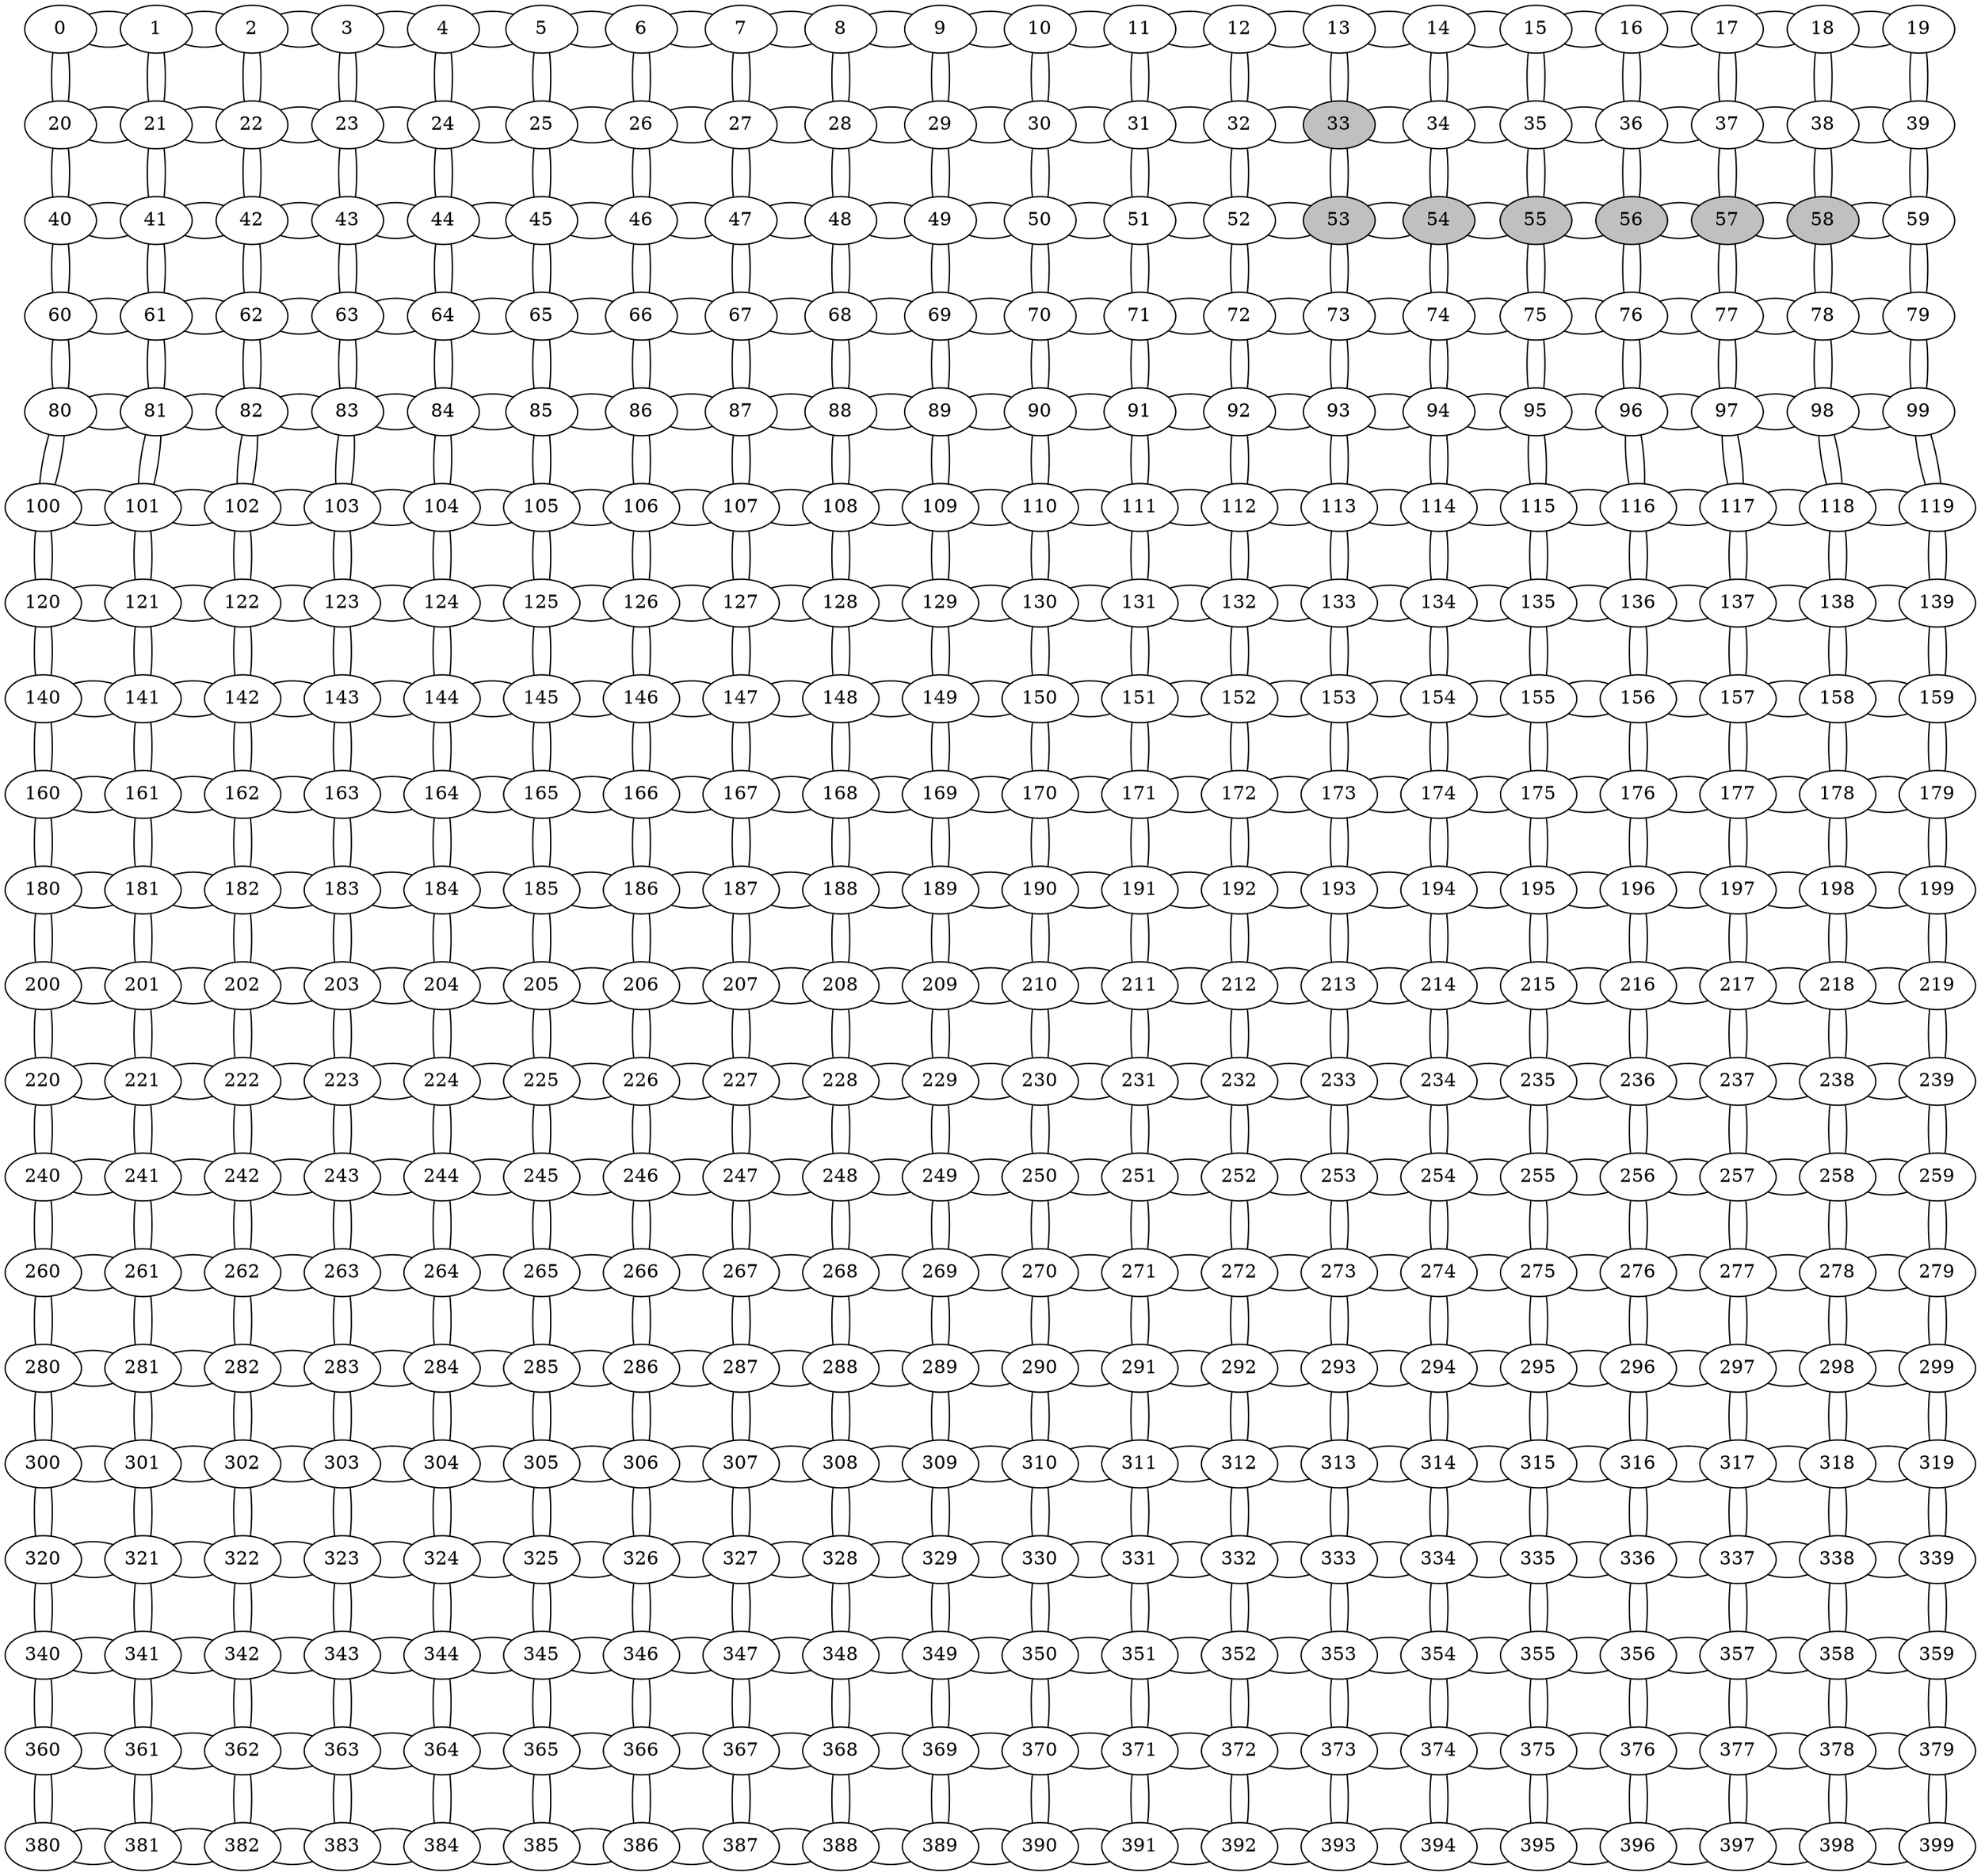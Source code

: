 digraph G {
0->1[arrowhead = "none"]
0->20[arrowhead = "none"]
1->0[arrowhead = "none"]
1->2[arrowhead = "none"]
1->21[arrowhead = "none"]
2->1[arrowhead = "none"]
2->3[arrowhead = "none"]
2->22[arrowhead = "none"]
3->2[arrowhead = "none"]
3->4[arrowhead = "none"]
3->23[arrowhead = "none"]
4->3[arrowhead = "none"]
4->5[arrowhead = "none"]
4->24[arrowhead = "none"]
5->4[arrowhead = "none"]
5->6[arrowhead = "none"]
5->25[arrowhead = "none"]
6->5[arrowhead = "none"]
6->7[arrowhead = "none"]
6->26[arrowhead = "none"]
7->6[arrowhead = "none"]
7->8[arrowhead = "none"]
7->27[arrowhead = "none"]
8->7[arrowhead = "none"]
8->9[arrowhead = "none"]
8->28[arrowhead = "none"]
9->8[arrowhead = "none"]
9->10[arrowhead = "none"]
9->29[arrowhead = "none"]
10->9[arrowhead = "none"]
10->11[arrowhead = "none"]
10->30[arrowhead = "none"]
11->10[arrowhead = "none"]
11->12[arrowhead = "none"]
11->31[arrowhead = "none"]
12->11[arrowhead = "none"]
12->13[arrowhead = "none"]
12->32[arrowhead = "none"]
13->12[arrowhead = "none"]
13->14[arrowhead = "none"]
13->33[arrowhead = "none"]
14->13[arrowhead = "none"]
14->15[arrowhead = "none"]
14->34[arrowhead = "none"]
15->14[arrowhead = "none"]
15->16[arrowhead = "none"]
15->35[arrowhead = "none"]
16->15[arrowhead = "none"]
16->17[arrowhead = "none"]
16->36[arrowhead = "none"]
17->16[arrowhead = "none"]
17->18[arrowhead = "none"]
17->37[arrowhead = "none"]
18->17[arrowhead = "none"]
18->19[arrowhead = "none"]
18->38[arrowhead = "none"]
19->18[arrowhead = "none"]
19->39[arrowhead = "none"]
20->21[arrowhead = "none"]
20->0[arrowhead = "none"]
20->40[arrowhead = "none"]
21->20[arrowhead = "none"]
21->22[arrowhead = "none"]
21->1[arrowhead = "none"]
21->41[arrowhead = "none"]
22->21[arrowhead = "none"]
22->23[arrowhead = "none"]
22->2[arrowhead = "none"]
22->42[arrowhead = "none"]
23->22[arrowhead = "none"]
23->24[arrowhead = "none"]
23->3[arrowhead = "none"]
23->43[arrowhead = "none"]
24->23[arrowhead = "none"]
24->25[arrowhead = "none"]
24->4[arrowhead = "none"]
24->44[arrowhead = "none"]
25->24[arrowhead = "none"]
25->26[arrowhead = "none"]
25->5[arrowhead = "none"]
25->45[arrowhead = "none"]
26->25[arrowhead = "none"]
26->27[arrowhead = "none"]
26->6[arrowhead = "none"]
26->46[arrowhead = "none"]
27->26[arrowhead = "none"]
27->28[arrowhead = "none"]
27->7[arrowhead = "none"]
27->47[arrowhead = "none"]
28->27[arrowhead = "none"]
28->29[arrowhead = "none"]
28->8[arrowhead = "none"]
28->48[arrowhead = "none"]
29->28[arrowhead = "none"]
29->30[arrowhead = "none"]
29->9[arrowhead = "none"]
29->49[arrowhead = "none"]
30->29[arrowhead = "none"]
30->31[arrowhead = "none"]
30->10[arrowhead = "none"]
30->50[arrowhead = "none"]
31->30[arrowhead = "none"]
31->32[arrowhead = "none"]
31->11[arrowhead = "none"]
31->51[arrowhead = "none"]
32->31[arrowhead = "none"]
32->33[arrowhead = "none"]
32->12[arrowhead = "none"]
32->52[arrowhead = "none"]
33->32[arrowhead = "none"]
33->34[arrowhead = "none"]
33->13[arrowhead = "none"]
33->53[arrowhead = "none"]
34->33[arrowhead = "none"]
34->35[arrowhead = "none"]
34->14[arrowhead = "none"]
34->54[arrowhead = "none"]
35->34[arrowhead = "none"]
35->36[arrowhead = "none"]
35->15[arrowhead = "none"]
35->55[arrowhead = "none"]
36->35[arrowhead = "none"]
36->37[arrowhead = "none"]
36->16[arrowhead = "none"]
36->56[arrowhead = "none"]
37->36[arrowhead = "none"]
37->38[arrowhead = "none"]
37->17[arrowhead = "none"]
37->57[arrowhead = "none"]
38->37[arrowhead = "none"]
38->39[arrowhead = "none"]
38->18[arrowhead = "none"]
38->58[arrowhead = "none"]
39->38[arrowhead = "none"]
39->19[arrowhead = "none"]
39->59[arrowhead = "none"]
40->41[arrowhead = "none"]
40->20[arrowhead = "none"]
40->60[arrowhead = "none"]
41->40[arrowhead = "none"]
41->42[arrowhead = "none"]
41->21[arrowhead = "none"]
41->61[arrowhead = "none"]
42->41[arrowhead = "none"]
42->43[arrowhead = "none"]
42->22[arrowhead = "none"]
42->62[arrowhead = "none"]
43->42[arrowhead = "none"]
43->44[arrowhead = "none"]
43->23[arrowhead = "none"]
43->63[arrowhead = "none"]
44->43[arrowhead = "none"]
44->45[arrowhead = "none"]
44->24[arrowhead = "none"]
44->64[arrowhead = "none"]
45->44[arrowhead = "none"]
45->46[arrowhead = "none"]
45->25[arrowhead = "none"]
45->65[arrowhead = "none"]
46->45[arrowhead = "none"]
46->47[arrowhead = "none"]
46->26[arrowhead = "none"]
46->66[arrowhead = "none"]
47->46[arrowhead = "none"]
47->48[arrowhead = "none"]
47->27[arrowhead = "none"]
47->67[arrowhead = "none"]
48->47[arrowhead = "none"]
48->49[arrowhead = "none"]
48->28[arrowhead = "none"]
48->68[arrowhead = "none"]
49->48[arrowhead = "none"]
49->50[arrowhead = "none"]
49->29[arrowhead = "none"]
49->69[arrowhead = "none"]
50->49[arrowhead = "none"]
50->51[arrowhead = "none"]
50->30[arrowhead = "none"]
50->70[arrowhead = "none"]
51->50[arrowhead = "none"]
51->52[arrowhead = "none"]
51->31[arrowhead = "none"]
51->71[arrowhead = "none"]
52->51[arrowhead = "none"]
52->53[arrowhead = "none"]
52->32[arrowhead = "none"]
52->72[arrowhead = "none"]
53->52[arrowhead = "none"]
53->54[arrowhead = "none"]
53->33[arrowhead = "none"]
53->73[arrowhead = "none"]
54->53[arrowhead = "none"]
54->55[arrowhead = "none"]
54->34[arrowhead = "none"]
54->74[arrowhead = "none"]
55->54[arrowhead = "none"]
55->56[arrowhead = "none"]
55->35[arrowhead = "none"]
55->75[arrowhead = "none"]
56->55[arrowhead = "none"]
56->57[arrowhead = "none"]
56->36[arrowhead = "none"]
56->76[arrowhead = "none"]
57->56[arrowhead = "none"]
57->58[arrowhead = "none"]
57->37[arrowhead = "none"]
57->77[arrowhead = "none"]
58->57[arrowhead = "none"]
58->59[arrowhead = "none"]
58->38[arrowhead = "none"]
58->78[arrowhead = "none"]
59->58[arrowhead = "none"]
59->39[arrowhead = "none"]
59->79[arrowhead = "none"]
60->61[arrowhead = "none"]
60->40[arrowhead = "none"]
60->80[arrowhead = "none"]
61->60[arrowhead = "none"]
61->62[arrowhead = "none"]
61->41[arrowhead = "none"]
61->81[arrowhead = "none"]
62->61[arrowhead = "none"]
62->63[arrowhead = "none"]
62->42[arrowhead = "none"]
62->82[arrowhead = "none"]
63->62[arrowhead = "none"]
63->64[arrowhead = "none"]
63->43[arrowhead = "none"]
63->83[arrowhead = "none"]
64->63[arrowhead = "none"]
64->65[arrowhead = "none"]
64->44[arrowhead = "none"]
64->84[arrowhead = "none"]
65->64[arrowhead = "none"]
65->66[arrowhead = "none"]
65->45[arrowhead = "none"]
65->85[arrowhead = "none"]
66->65[arrowhead = "none"]
66->67[arrowhead = "none"]
66->46[arrowhead = "none"]
66->86[arrowhead = "none"]
67->66[arrowhead = "none"]
67->68[arrowhead = "none"]
67->47[arrowhead = "none"]
67->87[arrowhead = "none"]
68->67[arrowhead = "none"]
68->69[arrowhead = "none"]
68->48[arrowhead = "none"]
68->88[arrowhead = "none"]
69->68[arrowhead = "none"]
69->70[arrowhead = "none"]
69->49[arrowhead = "none"]
69->89[arrowhead = "none"]
70->69[arrowhead = "none"]
70->71[arrowhead = "none"]
70->50[arrowhead = "none"]
70->90[arrowhead = "none"]
71->70[arrowhead = "none"]
71->72[arrowhead = "none"]
71->51[arrowhead = "none"]
71->91[arrowhead = "none"]
72->71[arrowhead = "none"]
72->73[arrowhead = "none"]
72->52[arrowhead = "none"]
72->92[arrowhead = "none"]
73->72[arrowhead = "none"]
73->74[arrowhead = "none"]
73->53[arrowhead = "none"]
73->93[arrowhead = "none"]
74->73[arrowhead = "none"]
74->75[arrowhead = "none"]
74->54[arrowhead = "none"]
74->94[arrowhead = "none"]
75->74[arrowhead = "none"]
75->76[arrowhead = "none"]
75->55[arrowhead = "none"]
75->95[arrowhead = "none"]
76->75[arrowhead = "none"]
76->77[arrowhead = "none"]
76->56[arrowhead = "none"]
76->96[arrowhead = "none"]
77->76[arrowhead = "none"]
77->78[arrowhead = "none"]
77->57[arrowhead = "none"]
77->97[arrowhead = "none"]
78->77[arrowhead = "none"]
78->79[arrowhead = "none"]
78->58[arrowhead = "none"]
78->98[arrowhead = "none"]
79->78[arrowhead = "none"]
79->59[arrowhead = "none"]
79->99[arrowhead = "none"]
80->81[arrowhead = "none"]
80->60[arrowhead = "none"]
80->100[arrowhead = "none"]
81->80[arrowhead = "none"]
81->82[arrowhead = "none"]
81->61[arrowhead = "none"]
81->101[arrowhead = "none"]
82->81[arrowhead = "none"]
82->83[arrowhead = "none"]
82->62[arrowhead = "none"]
82->102[arrowhead = "none"]
83->82[arrowhead = "none"]
83->84[arrowhead = "none"]
83->63[arrowhead = "none"]
83->103[arrowhead = "none"]
84->83[arrowhead = "none"]
84->85[arrowhead = "none"]
84->64[arrowhead = "none"]
84->104[arrowhead = "none"]
85->84[arrowhead = "none"]
85->86[arrowhead = "none"]
85->65[arrowhead = "none"]
85->105[arrowhead = "none"]
86->85[arrowhead = "none"]
86->87[arrowhead = "none"]
86->66[arrowhead = "none"]
86->106[arrowhead = "none"]
87->86[arrowhead = "none"]
87->88[arrowhead = "none"]
87->67[arrowhead = "none"]
87->107[arrowhead = "none"]
88->87[arrowhead = "none"]
88->89[arrowhead = "none"]
88->68[arrowhead = "none"]
88->108[arrowhead = "none"]
89->88[arrowhead = "none"]
89->90[arrowhead = "none"]
89->69[arrowhead = "none"]
89->109[arrowhead = "none"]
90->89[arrowhead = "none"]
90->91[arrowhead = "none"]
90->70[arrowhead = "none"]
90->110[arrowhead = "none"]
91->90[arrowhead = "none"]
91->92[arrowhead = "none"]
91->71[arrowhead = "none"]
91->111[arrowhead = "none"]
92->91[arrowhead = "none"]
92->93[arrowhead = "none"]
92->72[arrowhead = "none"]
92->112[arrowhead = "none"]
93->92[arrowhead = "none"]
93->94[arrowhead = "none"]
93->73[arrowhead = "none"]
93->113[arrowhead = "none"]
94->93[arrowhead = "none"]
94->95[arrowhead = "none"]
94->74[arrowhead = "none"]
94->114[arrowhead = "none"]
95->94[arrowhead = "none"]
95->96[arrowhead = "none"]
95->75[arrowhead = "none"]
95->115[arrowhead = "none"]
96->95[arrowhead = "none"]
96->97[arrowhead = "none"]
96->76[arrowhead = "none"]
96->116[arrowhead = "none"]
97->96[arrowhead = "none"]
97->98[arrowhead = "none"]
97->77[arrowhead = "none"]
97->117[arrowhead = "none"]
98->97[arrowhead = "none"]
98->99[arrowhead = "none"]
98->78[arrowhead = "none"]
98->118[arrowhead = "none"]
99->98[arrowhead = "none"]
99->79[arrowhead = "none"]
99->119[arrowhead = "none"]
100->101[arrowhead = "none"]
100->80[arrowhead = "none"]
100->120[arrowhead = "none"]
101->100[arrowhead = "none"]
101->102[arrowhead = "none"]
101->81[arrowhead = "none"]
101->121[arrowhead = "none"]
102->101[arrowhead = "none"]
102->103[arrowhead = "none"]
102->82[arrowhead = "none"]
102->122[arrowhead = "none"]
103->102[arrowhead = "none"]
103->104[arrowhead = "none"]
103->83[arrowhead = "none"]
103->123[arrowhead = "none"]
104->103[arrowhead = "none"]
104->105[arrowhead = "none"]
104->84[arrowhead = "none"]
104->124[arrowhead = "none"]
105->104[arrowhead = "none"]
105->106[arrowhead = "none"]
105->85[arrowhead = "none"]
105->125[arrowhead = "none"]
106->105[arrowhead = "none"]
106->107[arrowhead = "none"]
106->86[arrowhead = "none"]
106->126[arrowhead = "none"]
107->106[arrowhead = "none"]
107->108[arrowhead = "none"]
107->87[arrowhead = "none"]
107->127[arrowhead = "none"]
108->107[arrowhead = "none"]
108->109[arrowhead = "none"]
108->88[arrowhead = "none"]
108->128[arrowhead = "none"]
109->108[arrowhead = "none"]
109->110[arrowhead = "none"]
109->89[arrowhead = "none"]
109->129[arrowhead = "none"]
110->109[arrowhead = "none"]
110->111[arrowhead = "none"]
110->90[arrowhead = "none"]
110->130[arrowhead = "none"]
111->110[arrowhead = "none"]
111->112[arrowhead = "none"]
111->91[arrowhead = "none"]
111->131[arrowhead = "none"]
112->111[arrowhead = "none"]
112->113[arrowhead = "none"]
112->92[arrowhead = "none"]
112->132[arrowhead = "none"]
113->112[arrowhead = "none"]
113->114[arrowhead = "none"]
113->93[arrowhead = "none"]
113->133[arrowhead = "none"]
114->113[arrowhead = "none"]
114->115[arrowhead = "none"]
114->94[arrowhead = "none"]
114->134[arrowhead = "none"]
115->114[arrowhead = "none"]
115->116[arrowhead = "none"]
115->95[arrowhead = "none"]
115->135[arrowhead = "none"]
116->115[arrowhead = "none"]
116->117[arrowhead = "none"]
116->96[arrowhead = "none"]
116->136[arrowhead = "none"]
117->116[arrowhead = "none"]
117->118[arrowhead = "none"]
117->97[arrowhead = "none"]
117->137[arrowhead = "none"]
118->117[arrowhead = "none"]
118->119[arrowhead = "none"]
118->98[arrowhead = "none"]
118->138[arrowhead = "none"]
119->118[arrowhead = "none"]
119->99[arrowhead = "none"]
119->139[arrowhead = "none"]
120->121[arrowhead = "none"]
120->100[arrowhead = "none"]
120->140[arrowhead = "none"]
121->120[arrowhead = "none"]
121->122[arrowhead = "none"]
121->101[arrowhead = "none"]
121->141[arrowhead = "none"]
122->121[arrowhead = "none"]
122->123[arrowhead = "none"]
122->102[arrowhead = "none"]
122->142[arrowhead = "none"]
123->122[arrowhead = "none"]
123->124[arrowhead = "none"]
123->103[arrowhead = "none"]
123->143[arrowhead = "none"]
124->123[arrowhead = "none"]
124->125[arrowhead = "none"]
124->104[arrowhead = "none"]
124->144[arrowhead = "none"]
125->124[arrowhead = "none"]
125->126[arrowhead = "none"]
125->105[arrowhead = "none"]
125->145[arrowhead = "none"]
126->125[arrowhead = "none"]
126->127[arrowhead = "none"]
126->106[arrowhead = "none"]
126->146[arrowhead = "none"]
127->126[arrowhead = "none"]
127->128[arrowhead = "none"]
127->107[arrowhead = "none"]
127->147[arrowhead = "none"]
128->127[arrowhead = "none"]
128->129[arrowhead = "none"]
128->108[arrowhead = "none"]
128->148[arrowhead = "none"]
129->128[arrowhead = "none"]
129->130[arrowhead = "none"]
129->109[arrowhead = "none"]
129->149[arrowhead = "none"]
130->129[arrowhead = "none"]
130->131[arrowhead = "none"]
130->110[arrowhead = "none"]
130->150[arrowhead = "none"]
131->130[arrowhead = "none"]
131->132[arrowhead = "none"]
131->111[arrowhead = "none"]
131->151[arrowhead = "none"]
132->131[arrowhead = "none"]
132->133[arrowhead = "none"]
132->112[arrowhead = "none"]
132->152[arrowhead = "none"]
133->132[arrowhead = "none"]
133->134[arrowhead = "none"]
133->113[arrowhead = "none"]
133->153[arrowhead = "none"]
134->133[arrowhead = "none"]
134->135[arrowhead = "none"]
134->114[arrowhead = "none"]
134->154[arrowhead = "none"]
135->134[arrowhead = "none"]
135->136[arrowhead = "none"]
135->115[arrowhead = "none"]
135->155[arrowhead = "none"]
136->135[arrowhead = "none"]
136->137[arrowhead = "none"]
136->116[arrowhead = "none"]
136->156[arrowhead = "none"]
137->136[arrowhead = "none"]
137->138[arrowhead = "none"]
137->117[arrowhead = "none"]
137->157[arrowhead = "none"]
138->137[arrowhead = "none"]
138->139[arrowhead = "none"]
138->118[arrowhead = "none"]
138->158[arrowhead = "none"]
139->138[arrowhead = "none"]
139->119[arrowhead = "none"]
139->159[arrowhead = "none"]
140->141[arrowhead = "none"]
140->120[arrowhead = "none"]
140->160[arrowhead = "none"]
141->140[arrowhead = "none"]
141->142[arrowhead = "none"]
141->121[arrowhead = "none"]
141->161[arrowhead = "none"]
142->141[arrowhead = "none"]
142->143[arrowhead = "none"]
142->122[arrowhead = "none"]
142->162[arrowhead = "none"]
143->142[arrowhead = "none"]
143->144[arrowhead = "none"]
143->123[arrowhead = "none"]
143->163[arrowhead = "none"]
144->143[arrowhead = "none"]
144->145[arrowhead = "none"]
144->124[arrowhead = "none"]
144->164[arrowhead = "none"]
145->144[arrowhead = "none"]
145->146[arrowhead = "none"]
145->125[arrowhead = "none"]
145->165[arrowhead = "none"]
146->145[arrowhead = "none"]
146->147[arrowhead = "none"]
146->126[arrowhead = "none"]
146->166[arrowhead = "none"]
147->146[arrowhead = "none"]
147->148[arrowhead = "none"]
147->127[arrowhead = "none"]
147->167[arrowhead = "none"]
148->147[arrowhead = "none"]
148->149[arrowhead = "none"]
148->128[arrowhead = "none"]
148->168[arrowhead = "none"]
149->148[arrowhead = "none"]
149->150[arrowhead = "none"]
149->129[arrowhead = "none"]
149->169[arrowhead = "none"]
150->149[arrowhead = "none"]
150->151[arrowhead = "none"]
150->130[arrowhead = "none"]
150->170[arrowhead = "none"]
151->150[arrowhead = "none"]
151->152[arrowhead = "none"]
151->131[arrowhead = "none"]
151->171[arrowhead = "none"]
152->151[arrowhead = "none"]
152->153[arrowhead = "none"]
152->132[arrowhead = "none"]
152->172[arrowhead = "none"]
153->152[arrowhead = "none"]
153->154[arrowhead = "none"]
153->133[arrowhead = "none"]
153->173[arrowhead = "none"]
154->153[arrowhead = "none"]
154->155[arrowhead = "none"]
154->134[arrowhead = "none"]
154->174[arrowhead = "none"]
155->154[arrowhead = "none"]
155->156[arrowhead = "none"]
155->135[arrowhead = "none"]
155->175[arrowhead = "none"]
156->155[arrowhead = "none"]
156->157[arrowhead = "none"]
156->136[arrowhead = "none"]
156->176[arrowhead = "none"]
157->156[arrowhead = "none"]
157->158[arrowhead = "none"]
157->137[arrowhead = "none"]
157->177[arrowhead = "none"]
158->157[arrowhead = "none"]
158->159[arrowhead = "none"]
158->138[arrowhead = "none"]
158->178[arrowhead = "none"]
159->158[arrowhead = "none"]
159->139[arrowhead = "none"]
159->179[arrowhead = "none"]
160->161[arrowhead = "none"]
160->140[arrowhead = "none"]
160->180[arrowhead = "none"]
161->160[arrowhead = "none"]
161->162[arrowhead = "none"]
161->141[arrowhead = "none"]
161->181[arrowhead = "none"]
162->161[arrowhead = "none"]
162->163[arrowhead = "none"]
162->142[arrowhead = "none"]
162->182[arrowhead = "none"]
163->162[arrowhead = "none"]
163->164[arrowhead = "none"]
163->143[arrowhead = "none"]
163->183[arrowhead = "none"]
164->163[arrowhead = "none"]
164->165[arrowhead = "none"]
164->144[arrowhead = "none"]
164->184[arrowhead = "none"]
165->164[arrowhead = "none"]
165->166[arrowhead = "none"]
165->145[arrowhead = "none"]
165->185[arrowhead = "none"]
166->165[arrowhead = "none"]
166->167[arrowhead = "none"]
166->146[arrowhead = "none"]
166->186[arrowhead = "none"]
167->166[arrowhead = "none"]
167->168[arrowhead = "none"]
167->147[arrowhead = "none"]
167->187[arrowhead = "none"]
168->167[arrowhead = "none"]
168->169[arrowhead = "none"]
168->148[arrowhead = "none"]
168->188[arrowhead = "none"]
169->168[arrowhead = "none"]
169->170[arrowhead = "none"]
169->149[arrowhead = "none"]
169->189[arrowhead = "none"]
170->169[arrowhead = "none"]
170->171[arrowhead = "none"]
170->150[arrowhead = "none"]
170->190[arrowhead = "none"]
171->170[arrowhead = "none"]
171->172[arrowhead = "none"]
171->151[arrowhead = "none"]
171->191[arrowhead = "none"]
172->171[arrowhead = "none"]
172->173[arrowhead = "none"]
172->152[arrowhead = "none"]
172->192[arrowhead = "none"]
173->172[arrowhead = "none"]
173->174[arrowhead = "none"]
173->153[arrowhead = "none"]
173->193[arrowhead = "none"]
174->173[arrowhead = "none"]
174->175[arrowhead = "none"]
174->154[arrowhead = "none"]
174->194[arrowhead = "none"]
175->174[arrowhead = "none"]
175->176[arrowhead = "none"]
175->155[arrowhead = "none"]
175->195[arrowhead = "none"]
176->175[arrowhead = "none"]
176->177[arrowhead = "none"]
176->156[arrowhead = "none"]
176->196[arrowhead = "none"]
177->176[arrowhead = "none"]
177->178[arrowhead = "none"]
177->157[arrowhead = "none"]
177->197[arrowhead = "none"]
178->177[arrowhead = "none"]
178->179[arrowhead = "none"]
178->158[arrowhead = "none"]
178->198[arrowhead = "none"]
179->178[arrowhead = "none"]
179->159[arrowhead = "none"]
179->199[arrowhead = "none"]
180->181[arrowhead = "none"]
180->160[arrowhead = "none"]
180->200[arrowhead = "none"]
181->180[arrowhead = "none"]
181->182[arrowhead = "none"]
181->161[arrowhead = "none"]
181->201[arrowhead = "none"]
182->181[arrowhead = "none"]
182->183[arrowhead = "none"]
182->162[arrowhead = "none"]
182->202[arrowhead = "none"]
183->182[arrowhead = "none"]
183->184[arrowhead = "none"]
183->163[arrowhead = "none"]
183->203[arrowhead = "none"]
184->183[arrowhead = "none"]
184->185[arrowhead = "none"]
184->164[arrowhead = "none"]
184->204[arrowhead = "none"]
185->184[arrowhead = "none"]
185->186[arrowhead = "none"]
185->165[arrowhead = "none"]
185->205[arrowhead = "none"]
186->185[arrowhead = "none"]
186->187[arrowhead = "none"]
186->166[arrowhead = "none"]
186->206[arrowhead = "none"]
187->186[arrowhead = "none"]
187->188[arrowhead = "none"]
187->167[arrowhead = "none"]
187->207[arrowhead = "none"]
188->187[arrowhead = "none"]
188->189[arrowhead = "none"]
188->168[arrowhead = "none"]
188->208[arrowhead = "none"]
189->188[arrowhead = "none"]
189->190[arrowhead = "none"]
189->169[arrowhead = "none"]
189->209[arrowhead = "none"]
190->189[arrowhead = "none"]
190->191[arrowhead = "none"]
190->170[arrowhead = "none"]
190->210[arrowhead = "none"]
191->190[arrowhead = "none"]
191->192[arrowhead = "none"]
191->171[arrowhead = "none"]
191->211[arrowhead = "none"]
192->191[arrowhead = "none"]
192->193[arrowhead = "none"]
192->172[arrowhead = "none"]
192->212[arrowhead = "none"]
193->192[arrowhead = "none"]
193->194[arrowhead = "none"]
193->173[arrowhead = "none"]
193->213[arrowhead = "none"]
194->193[arrowhead = "none"]
194->195[arrowhead = "none"]
194->174[arrowhead = "none"]
194->214[arrowhead = "none"]
195->194[arrowhead = "none"]
195->196[arrowhead = "none"]
195->175[arrowhead = "none"]
195->215[arrowhead = "none"]
196->195[arrowhead = "none"]
196->197[arrowhead = "none"]
196->176[arrowhead = "none"]
196->216[arrowhead = "none"]
197->196[arrowhead = "none"]
197->198[arrowhead = "none"]
197->177[arrowhead = "none"]
197->217[arrowhead = "none"]
198->197[arrowhead = "none"]
198->199[arrowhead = "none"]
198->178[arrowhead = "none"]
198->218[arrowhead = "none"]
199->198[arrowhead = "none"]
199->179[arrowhead = "none"]
199->219[arrowhead = "none"]
200->201[arrowhead = "none"]
200->180[arrowhead = "none"]
200->220[arrowhead = "none"]
201->200[arrowhead = "none"]
201->202[arrowhead = "none"]
201->181[arrowhead = "none"]
201->221[arrowhead = "none"]
202->201[arrowhead = "none"]
202->203[arrowhead = "none"]
202->182[arrowhead = "none"]
202->222[arrowhead = "none"]
203->202[arrowhead = "none"]
203->204[arrowhead = "none"]
203->183[arrowhead = "none"]
203->223[arrowhead = "none"]
204->203[arrowhead = "none"]
204->205[arrowhead = "none"]
204->184[arrowhead = "none"]
204->224[arrowhead = "none"]
205->204[arrowhead = "none"]
205->206[arrowhead = "none"]
205->185[arrowhead = "none"]
205->225[arrowhead = "none"]
206->205[arrowhead = "none"]
206->207[arrowhead = "none"]
206->186[arrowhead = "none"]
206->226[arrowhead = "none"]
207->206[arrowhead = "none"]
207->208[arrowhead = "none"]
207->187[arrowhead = "none"]
207->227[arrowhead = "none"]
208->207[arrowhead = "none"]
208->209[arrowhead = "none"]
208->188[arrowhead = "none"]
208->228[arrowhead = "none"]
209->208[arrowhead = "none"]
209->210[arrowhead = "none"]
209->189[arrowhead = "none"]
209->229[arrowhead = "none"]
210->209[arrowhead = "none"]
210->211[arrowhead = "none"]
210->190[arrowhead = "none"]
210->230[arrowhead = "none"]
211->210[arrowhead = "none"]
211->212[arrowhead = "none"]
211->191[arrowhead = "none"]
211->231[arrowhead = "none"]
212->211[arrowhead = "none"]
212->213[arrowhead = "none"]
212->192[arrowhead = "none"]
212->232[arrowhead = "none"]
213->212[arrowhead = "none"]
213->214[arrowhead = "none"]
213->193[arrowhead = "none"]
213->233[arrowhead = "none"]
214->213[arrowhead = "none"]
214->215[arrowhead = "none"]
214->194[arrowhead = "none"]
214->234[arrowhead = "none"]
215->214[arrowhead = "none"]
215->216[arrowhead = "none"]
215->195[arrowhead = "none"]
215->235[arrowhead = "none"]
216->215[arrowhead = "none"]
216->217[arrowhead = "none"]
216->196[arrowhead = "none"]
216->236[arrowhead = "none"]
217->216[arrowhead = "none"]
217->218[arrowhead = "none"]
217->197[arrowhead = "none"]
217->237[arrowhead = "none"]
218->217[arrowhead = "none"]
218->219[arrowhead = "none"]
218->198[arrowhead = "none"]
218->238[arrowhead = "none"]
219->218[arrowhead = "none"]
219->199[arrowhead = "none"]
219->239[arrowhead = "none"]
220->221[arrowhead = "none"]
220->200[arrowhead = "none"]
220->240[arrowhead = "none"]
221->220[arrowhead = "none"]
221->222[arrowhead = "none"]
221->201[arrowhead = "none"]
221->241[arrowhead = "none"]
222->221[arrowhead = "none"]
222->223[arrowhead = "none"]
222->202[arrowhead = "none"]
222->242[arrowhead = "none"]
223->222[arrowhead = "none"]
223->224[arrowhead = "none"]
223->203[arrowhead = "none"]
223->243[arrowhead = "none"]
224->223[arrowhead = "none"]
224->225[arrowhead = "none"]
224->204[arrowhead = "none"]
224->244[arrowhead = "none"]
225->224[arrowhead = "none"]
225->226[arrowhead = "none"]
225->205[arrowhead = "none"]
225->245[arrowhead = "none"]
226->225[arrowhead = "none"]
226->227[arrowhead = "none"]
226->206[arrowhead = "none"]
226->246[arrowhead = "none"]
227->226[arrowhead = "none"]
227->228[arrowhead = "none"]
227->207[arrowhead = "none"]
227->247[arrowhead = "none"]
228->227[arrowhead = "none"]
228->229[arrowhead = "none"]
228->208[arrowhead = "none"]
228->248[arrowhead = "none"]
229->228[arrowhead = "none"]
229->230[arrowhead = "none"]
229->209[arrowhead = "none"]
229->249[arrowhead = "none"]
230->229[arrowhead = "none"]
230->231[arrowhead = "none"]
230->210[arrowhead = "none"]
230->250[arrowhead = "none"]
231->230[arrowhead = "none"]
231->232[arrowhead = "none"]
231->211[arrowhead = "none"]
231->251[arrowhead = "none"]
232->231[arrowhead = "none"]
232->233[arrowhead = "none"]
232->212[arrowhead = "none"]
232->252[arrowhead = "none"]
233->232[arrowhead = "none"]
233->234[arrowhead = "none"]
233->213[arrowhead = "none"]
233->253[arrowhead = "none"]
234->233[arrowhead = "none"]
234->235[arrowhead = "none"]
234->214[arrowhead = "none"]
234->254[arrowhead = "none"]
235->234[arrowhead = "none"]
235->236[arrowhead = "none"]
235->215[arrowhead = "none"]
235->255[arrowhead = "none"]
236->235[arrowhead = "none"]
236->237[arrowhead = "none"]
236->216[arrowhead = "none"]
236->256[arrowhead = "none"]
237->236[arrowhead = "none"]
237->238[arrowhead = "none"]
237->217[arrowhead = "none"]
237->257[arrowhead = "none"]
238->237[arrowhead = "none"]
238->239[arrowhead = "none"]
238->218[arrowhead = "none"]
238->258[arrowhead = "none"]
239->238[arrowhead = "none"]
239->219[arrowhead = "none"]
239->259[arrowhead = "none"]
240->241[arrowhead = "none"]
240->220[arrowhead = "none"]
240->260[arrowhead = "none"]
241->240[arrowhead = "none"]
241->242[arrowhead = "none"]
241->221[arrowhead = "none"]
241->261[arrowhead = "none"]
242->241[arrowhead = "none"]
242->243[arrowhead = "none"]
242->222[arrowhead = "none"]
242->262[arrowhead = "none"]
243->242[arrowhead = "none"]
243->244[arrowhead = "none"]
243->223[arrowhead = "none"]
243->263[arrowhead = "none"]
244->243[arrowhead = "none"]
244->245[arrowhead = "none"]
244->224[arrowhead = "none"]
244->264[arrowhead = "none"]
245->244[arrowhead = "none"]
245->246[arrowhead = "none"]
245->225[arrowhead = "none"]
245->265[arrowhead = "none"]
246->245[arrowhead = "none"]
246->247[arrowhead = "none"]
246->226[arrowhead = "none"]
246->266[arrowhead = "none"]
247->246[arrowhead = "none"]
247->248[arrowhead = "none"]
247->227[arrowhead = "none"]
247->267[arrowhead = "none"]
248->247[arrowhead = "none"]
248->249[arrowhead = "none"]
248->228[arrowhead = "none"]
248->268[arrowhead = "none"]
249->248[arrowhead = "none"]
249->250[arrowhead = "none"]
249->229[arrowhead = "none"]
249->269[arrowhead = "none"]
250->249[arrowhead = "none"]
250->251[arrowhead = "none"]
250->230[arrowhead = "none"]
250->270[arrowhead = "none"]
251->250[arrowhead = "none"]
251->252[arrowhead = "none"]
251->231[arrowhead = "none"]
251->271[arrowhead = "none"]
252->251[arrowhead = "none"]
252->253[arrowhead = "none"]
252->232[arrowhead = "none"]
252->272[arrowhead = "none"]
253->252[arrowhead = "none"]
253->254[arrowhead = "none"]
253->233[arrowhead = "none"]
253->273[arrowhead = "none"]
254->253[arrowhead = "none"]
254->255[arrowhead = "none"]
254->234[arrowhead = "none"]
254->274[arrowhead = "none"]
255->254[arrowhead = "none"]
255->256[arrowhead = "none"]
255->235[arrowhead = "none"]
255->275[arrowhead = "none"]
256->255[arrowhead = "none"]
256->257[arrowhead = "none"]
256->236[arrowhead = "none"]
256->276[arrowhead = "none"]
257->256[arrowhead = "none"]
257->258[arrowhead = "none"]
257->237[arrowhead = "none"]
257->277[arrowhead = "none"]
258->257[arrowhead = "none"]
258->259[arrowhead = "none"]
258->238[arrowhead = "none"]
258->278[arrowhead = "none"]
259->258[arrowhead = "none"]
259->239[arrowhead = "none"]
259->279[arrowhead = "none"]
260->261[arrowhead = "none"]
260->240[arrowhead = "none"]
260->280[arrowhead = "none"]
261->260[arrowhead = "none"]
261->262[arrowhead = "none"]
261->241[arrowhead = "none"]
261->281[arrowhead = "none"]
262->261[arrowhead = "none"]
262->263[arrowhead = "none"]
262->242[arrowhead = "none"]
262->282[arrowhead = "none"]
263->262[arrowhead = "none"]
263->264[arrowhead = "none"]
263->243[arrowhead = "none"]
263->283[arrowhead = "none"]
264->263[arrowhead = "none"]
264->265[arrowhead = "none"]
264->244[arrowhead = "none"]
264->284[arrowhead = "none"]
265->264[arrowhead = "none"]
265->266[arrowhead = "none"]
265->245[arrowhead = "none"]
265->285[arrowhead = "none"]
266->265[arrowhead = "none"]
266->267[arrowhead = "none"]
266->246[arrowhead = "none"]
266->286[arrowhead = "none"]
267->266[arrowhead = "none"]
267->268[arrowhead = "none"]
267->247[arrowhead = "none"]
267->287[arrowhead = "none"]
268->267[arrowhead = "none"]
268->269[arrowhead = "none"]
268->248[arrowhead = "none"]
268->288[arrowhead = "none"]
269->268[arrowhead = "none"]
269->270[arrowhead = "none"]
269->249[arrowhead = "none"]
269->289[arrowhead = "none"]
270->269[arrowhead = "none"]
270->271[arrowhead = "none"]
270->250[arrowhead = "none"]
270->290[arrowhead = "none"]
271->270[arrowhead = "none"]
271->272[arrowhead = "none"]
271->251[arrowhead = "none"]
271->291[arrowhead = "none"]
272->271[arrowhead = "none"]
272->273[arrowhead = "none"]
272->252[arrowhead = "none"]
272->292[arrowhead = "none"]
273->272[arrowhead = "none"]
273->274[arrowhead = "none"]
273->253[arrowhead = "none"]
273->293[arrowhead = "none"]
274->273[arrowhead = "none"]
274->275[arrowhead = "none"]
274->254[arrowhead = "none"]
274->294[arrowhead = "none"]
275->274[arrowhead = "none"]
275->276[arrowhead = "none"]
275->255[arrowhead = "none"]
275->295[arrowhead = "none"]
276->275[arrowhead = "none"]
276->277[arrowhead = "none"]
276->256[arrowhead = "none"]
276->296[arrowhead = "none"]
277->276[arrowhead = "none"]
277->278[arrowhead = "none"]
277->257[arrowhead = "none"]
277->297[arrowhead = "none"]
278->277[arrowhead = "none"]
278->279[arrowhead = "none"]
278->258[arrowhead = "none"]
278->298[arrowhead = "none"]
279->278[arrowhead = "none"]
279->259[arrowhead = "none"]
279->299[arrowhead = "none"]
280->281[arrowhead = "none"]
280->260[arrowhead = "none"]
280->300[arrowhead = "none"]
281->280[arrowhead = "none"]
281->282[arrowhead = "none"]
281->261[arrowhead = "none"]
281->301[arrowhead = "none"]
282->281[arrowhead = "none"]
282->283[arrowhead = "none"]
282->262[arrowhead = "none"]
282->302[arrowhead = "none"]
283->282[arrowhead = "none"]
283->284[arrowhead = "none"]
283->263[arrowhead = "none"]
283->303[arrowhead = "none"]
284->283[arrowhead = "none"]
284->285[arrowhead = "none"]
284->264[arrowhead = "none"]
284->304[arrowhead = "none"]
285->284[arrowhead = "none"]
285->286[arrowhead = "none"]
285->265[arrowhead = "none"]
285->305[arrowhead = "none"]
286->285[arrowhead = "none"]
286->287[arrowhead = "none"]
286->266[arrowhead = "none"]
286->306[arrowhead = "none"]
287->286[arrowhead = "none"]
287->288[arrowhead = "none"]
287->267[arrowhead = "none"]
287->307[arrowhead = "none"]
288->287[arrowhead = "none"]
288->289[arrowhead = "none"]
288->268[arrowhead = "none"]
288->308[arrowhead = "none"]
289->288[arrowhead = "none"]
289->290[arrowhead = "none"]
289->269[arrowhead = "none"]
289->309[arrowhead = "none"]
290->289[arrowhead = "none"]
290->291[arrowhead = "none"]
290->270[arrowhead = "none"]
290->310[arrowhead = "none"]
291->290[arrowhead = "none"]
291->292[arrowhead = "none"]
291->271[arrowhead = "none"]
291->311[arrowhead = "none"]
292->291[arrowhead = "none"]
292->293[arrowhead = "none"]
292->272[arrowhead = "none"]
292->312[arrowhead = "none"]
293->292[arrowhead = "none"]
293->294[arrowhead = "none"]
293->273[arrowhead = "none"]
293->313[arrowhead = "none"]
294->293[arrowhead = "none"]
294->295[arrowhead = "none"]
294->274[arrowhead = "none"]
294->314[arrowhead = "none"]
295->294[arrowhead = "none"]
295->296[arrowhead = "none"]
295->275[arrowhead = "none"]
295->315[arrowhead = "none"]
296->295[arrowhead = "none"]
296->297[arrowhead = "none"]
296->276[arrowhead = "none"]
296->316[arrowhead = "none"]
297->296[arrowhead = "none"]
297->298[arrowhead = "none"]
297->277[arrowhead = "none"]
297->317[arrowhead = "none"]
298->297[arrowhead = "none"]
298->299[arrowhead = "none"]
298->278[arrowhead = "none"]
298->318[arrowhead = "none"]
299->298[arrowhead = "none"]
299->279[arrowhead = "none"]
299->319[arrowhead = "none"]
300->301[arrowhead = "none"]
300->280[arrowhead = "none"]
300->320[arrowhead = "none"]
301->300[arrowhead = "none"]
301->302[arrowhead = "none"]
301->281[arrowhead = "none"]
301->321[arrowhead = "none"]
302->301[arrowhead = "none"]
302->303[arrowhead = "none"]
302->282[arrowhead = "none"]
302->322[arrowhead = "none"]
303->302[arrowhead = "none"]
303->304[arrowhead = "none"]
303->283[arrowhead = "none"]
303->323[arrowhead = "none"]
304->303[arrowhead = "none"]
304->305[arrowhead = "none"]
304->284[arrowhead = "none"]
304->324[arrowhead = "none"]
305->304[arrowhead = "none"]
305->306[arrowhead = "none"]
305->285[arrowhead = "none"]
305->325[arrowhead = "none"]
306->305[arrowhead = "none"]
306->307[arrowhead = "none"]
306->286[arrowhead = "none"]
306->326[arrowhead = "none"]
307->306[arrowhead = "none"]
307->308[arrowhead = "none"]
307->287[arrowhead = "none"]
307->327[arrowhead = "none"]
308->307[arrowhead = "none"]
308->309[arrowhead = "none"]
308->288[arrowhead = "none"]
308->328[arrowhead = "none"]
309->308[arrowhead = "none"]
309->310[arrowhead = "none"]
309->289[arrowhead = "none"]
309->329[arrowhead = "none"]
310->309[arrowhead = "none"]
310->311[arrowhead = "none"]
310->290[arrowhead = "none"]
310->330[arrowhead = "none"]
311->310[arrowhead = "none"]
311->312[arrowhead = "none"]
311->291[arrowhead = "none"]
311->331[arrowhead = "none"]
312->311[arrowhead = "none"]
312->313[arrowhead = "none"]
312->292[arrowhead = "none"]
312->332[arrowhead = "none"]
313->312[arrowhead = "none"]
313->314[arrowhead = "none"]
313->293[arrowhead = "none"]
313->333[arrowhead = "none"]
314->313[arrowhead = "none"]
314->315[arrowhead = "none"]
314->294[arrowhead = "none"]
314->334[arrowhead = "none"]
315->314[arrowhead = "none"]
315->316[arrowhead = "none"]
315->295[arrowhead = "none"]
315->335[arrowhead = "none"]
316->315[arrowhead = "none"]
316->317[arrowhead = "none"]
316->296[arrowhead = "none"]
316->336[arrowhead = "none"]
317->316[arrowhead = "none"]
317->318[arrowhead = "none"]
317->297[arrowhead = "none"]
317->337[arrowhead = "none"]
318->317[arrowhead = "none"]
318->319[arrowhead = "none"]
318->298[arrowhead = "none"]
318->338[arrowhead = "none"]
319->318[arrowhead = "none"]
319->299[arrowhead = "none"]
319->339[arrowhead = "none"]
320->321[arrowhead = "none"]
320->300[arrowhead = "none"]
320->340[arrowhead = "none"]
321->320[arrowhead = "none"]
321->322[arrowhead = "none"]
321->301[arrowhead = "none"]
321->341[arrowhead = "none"]
322->321[arrowhead = "none"]
322->323[arrowhead = "none"]
322->302[arrowhead = "none"]
322->342[arrowhead = "none"]
323->322[arrowhead = "none"]
323->324[arrowhead = "none"]
323->303[arrowhead = "none"]
323->343[arrowhead = "none"]
324->323[arrowhead = "none"]
324->325[arrowhead = "none"]
324->304[arrowhead = "none"]
324->344[arrowhead = "none"]
325->324[arrowhead = "none"]
325->326[arrowhead = "none"]
325->305[arrowhead = "none"]
325->345[arrowhead = "none"]
326->325[arrowhead = "none"]
326->327[arrowhead = "none"]
326->306[arrowhead = "none"]
326->346[arrowhead = "none"]
327->326[arrowhead = "none"]
327->328[arrowhead = "none"]
327->307[arrowhead = "none"]
327->347[arrowhead = "none"]
328->327[arrowhead = "none"]
328->329[arrowhead = "none"]
328->308[arrowhead = "none"]
328->348[arrowhead = "none"]
329->328[arrowhead = "none"]
329->330[arrowhead = "none"]
329->309[arrowhead = "none"]
329->349[arrowhead = "none"]
330->329[arrowhead = "none"]
330->331[arrowhead = "none"]
330->310[arrowhead = "none"]
330->350[arrowhead = "none"]
331->330[arrowhead = "none"]
331->332[arrowhead = "none"]
331->311[arrowhead = "none"]
331->351[arrowhead = "none"]
332->331[arrowhead = "none"]
332->333[arrowhead = "none"]
332->312[arrowhead = "none"]
332->352[arrowhead = "none"]
333->332[arrowhead = "none"]
333->334[arrowhead = "none"]
333->313[arrowhead = "none"]
333->353[arrowhead = "none"]
334->333[arrowhead = "none"]
334->335[arrowhead = "none"]
334->314[arrowhead = "none"]
334->354[arrowhead = "none"]
335->334[arrowhead = "none"]
335->336[arrowhead = "none"]
335->315[arrowhead = "none"]
335->355[arrowhead = "none"]
336->335[arrowhead = "none"]
336->337[arrowhead = "none"]
336->316[arrowhead = "none"]
336->356[arrowhead = "none"]
337->336[arrowhead = "none"]
337->338[arrowhead = "none"]
337->317[arrowhead = "none"]
337->357[arrowhead = "none"]
338->337[arrowhead = "none"]
338->339[arrowhead = "none"]
338->318[arrowhead = "none"]
338->358[arrowhead = "none"]
339->338[arrowhead = "none"]
339->319[arrowhead = "none"]
339->359[arrowhead = "none"]
340->341[arrowhead = "none"]
340->320[arrowhead = "none"]
340->360[arrowhead = "none"]
341->340[arrowhead = "none"]
341->342[arrowhead = "none"]
341->321[arrowhead = "none"]
341->361[arrowhead = "none"]
342->341[arrowhead = "none"]
342->343[arrowhead = "none"]
342->322[arrowhead = "none"]
342->362[arrowhead = "none"]
343->342[arrowhead = "none"]
343->344[arrowhead = "none"]
343->323[arrowhead = "none"]
343->363[arrowhead = "none"]
344->343[arrowhead = "none"]
344->345[arrowhead = "none"]
344->324[arrowhead = "none"]
344->364[arrowhead = "none"]
345->344[arrowhead = "none"]
345->346[arrowhead = "none"]
345->325[arrowhead = "none"]
345->365[arrowhead = "none"]
346->345[arrowhead = "none"]
346->347[arrowhead = "none"]
346->326[arrowhead = "none"]
346->366[arrowhead = "none"]
347->346[arrowhead = "none"]
347->348[arrowhead = "none"]
347->327[arrowhead = "none"]
347->367[arrowhead = "none"]
348->347[arrowhead = "none"]
348->349[arrowhead = "none"]
348->328[arrowhead = "none"]
348->368[arrowhead = "none"]
349->348[arrowhead = "none"]
349->350[arrowhead = "none"]
349->329[arrowhead = "none"]
349->369[arrowhead = "none"]
350->349[arrowhead = "none"]
350->351[arrowhead = "none"]
350->330[arrowhead = "none"]
350->370[arrowhead = "none"]
351->350[arrowhead = "none"]
351->352[arrowhead = "none"]
351->331[arrowhead = "none"]
351->371[arrowhead = "none"]
352->351[arrowhead = "none"]
352->353[arrowhead = "none"]
352->332[arrowhead = "none"]
352->372[arrowhead = "none"]
353->352[arrowhead = "none"]
353->354[arrowhead = "none"]
353->333[arrowhead = "none"]
353->373[arrowhead = "none"]
354->353[arrowhead = "none"]
354->355[arrowhead = "none"]
354->334[arrowhead = "none"]
354->374[arrowhead = "none"]
355->354[arrowhead = "none"]
355->356[arrowhead = "none"]
355->335[arrowhead = "none"]
355->375[arrowhead = "none"]
356->355[arrowhead = "none"]
356->357[arrowhead = "none"]
356->336[arrowhead = "none"]
356->376[arrowhead = "none"]
357->356[arrowhead = "none"]
357->358[arrowhead = "none"]
357->337[arrowhead = "none"]
357->377[arrowhead = "none"]
358->357[arrowhead = "none"]
358->359[arrowhead = "none"]
358->338[arrowhead = "none"]
358->378[arrowhead = "none"]
359->358[arrowhead = "none"]
359->339[arrowhead = "none"]
359->379[arrowhead = "none"]
360->361[arrowhead = "none"]
360->340[arrowhead = "none"]
360->380[arrowhead = "none"]
361->360[arrowhead = "none"]
361->362[arrowhead = "none"]
361->341[arrowhead = "none"]
361->381[arrowhead = "none"]
362->361[arrowhead = "none"]
362->363[arrowhead = "none"]
362->342[arrowhead = "none"]
362->382[arrowhead = "none"]
363->362[arrowhead = "none"]
363->364[arrowhead = "none"]
363->343[arrowhead = "none"]
363->383[arrowhead = "none"]
364->363[arrowhead = "none"]
364->365[arrowhead = "none"]
364->344[arrowhead = "none"]
364->384[arrowhead = "none"]
365->364[arrowhead = "none"]
365->366[arrowhead = "none"]
365->345[arrowhead = "none"]
365->385[arrowhead = "none"]
366->365[arrowhead = "none"]
366->367[arrowhead = "none"]
366->346[arrowhead = "none"]
366->386[arrowhead = "none"]
367->366[arrowhead = "none"]
367->368[arrowhead = "none"]
367->347[arrowhead = "none"]
367->387[arrowhead = "none"]
368->367[arrowhead = "none"]
368->369[arrowhead = "none"]
368->348[arrowhead = "none"]
368->388[arrowhead = "none"]
369->368[arrowhead = "none"]
369->370[arrowhead = "none"]
369->349[arrowhead = "none"]
369->389[arrowhead = "none"]
370->369[arrowhead = "none"]
370->371[arrowhead = "none"]
370->350[arrowhead = "none"]
370->390[arrowhead = "none"]
371->370[arrowhead = "none"]
371->372[arrowhead = "none"]
371->351[arrowhead = "none"]
371->391[arrowhead = "none"]
372->371[arrowhead = "none"]
372->373[arrowhead = "none"]
372->352[arrowhead = "none"]
372->392[arrowhead = "none"]
373->372[arrowhead = "none"]
373->374[arrowhead = "none"]
373->353[arrowhead = "none"]
373->393[arrowhead = "none"]
374->373[arrowhead = "none"]
374->375[arrowhead = "none"]
374->354[arrowhead = "none"]
374->394[arrowhead = "none"]
375->374[arrowhead = "none"]
375->376[arrowhead = "none"]
375->355[arrowhead = "none"]
375->395[arrowhead = "none"]
376->375[arrowhead = "none"]
376->377[arrowhead = "none"]
376->356[arrowhead = "none"]
376->396[arrowhead = "none"]
377->376[arrowhead = "none"]
377->378[arrowhead = "none"]
377->357[arrowhead = "none"]
377->397[arrowhead = "none"]
378->377[arrowhead = "none"]
378->379[arrowhead = "none"]
378->358[arrowhead = "none"]
378->398[arrowhead = "none"]
379->378[arrowhead = "none"]
379->359[arrowhead = "none"]
379->399[arrowhead = "none"]
380->381[arrowhead = "none"]
380->360[arrowhead = "none"]
381->380[arrowhead = "none"]
381->382[arrowhead = "none"]
381->361[arrowhead = "none"]
382->381[arrowhead = "none"]
382->383[arrowhead = "none"]
382->362[arrowhead = "none"]
383->382[arrowhead = "none"]
383->384[arrowhead = "none"]
383->363[arrowhead = "none"]
384->383[arrowhead = "none"]
384->385[arrowhead = "none"]
384->364[arrowhead = "none"]
385->384[arrowhead = "none"]
385->386[arrowhead = "none"]
385->365[arrowhead = "none"]
386->385[arrowhead = "none"]
386->387[arrowhead = "none"]
386->366[arrowhead = "none"]
387->386[arrowhead = "none"]
387->388[arrowhead = "none"]
387->367[arrowhead = "none"]
388->387[arrowhead = "none"]
388->389[arrowhead = "none"]
388->368[arrowhead = "none"]
389->388[arrowhead = "none"]
389->390[arrowhead = "none"]
389->369[arrowhead = "none"]
390->389[arrowhead = "none"]
390->391[arrowhead = "none"]
390->370[arrowhead = "none"]
391->390[arrowhead = "none"]
391->392[arrowhead = "none"]
391->371[arrowhead = "none"]
392->391[arrowhead = "none"]
392->393[arrowhead = "none"]
392->372[arrowhead = "none"]
393->392[arrowhead = "none"]
393->394[arrowhead = "none"]
393->373[arrowhead = "none"]
394->393[arrowhead = "none"]
394->395[arrowhead = "none"]
394->374[arrowhead = "none"]
395->394[arrowhead = "none"]
395->396[arrowhead = "none"]
395->375[arrowhead = "none"]
396->395[arrowhead = "none"]
396->397[arrowhead = "none"]
396->376[arrowhead = "none"]
397->396[arrowhead = "none"]
397->398[arrowhead = "none"]
397->377[arrowhead = "none"]
398->397[arrowhead = "none"]
398->399[arrowhead = "none"]
398->378[arrowhead = "none"]
399->398[arrowhead = "none"]
399->379[arrowhead = "none"]
{rank = same; 0 1 2 3 4 5 6 7 8 9 10 11 12 13 14 15 16 17 18 19 }
{rank = same; 20 21 22 23 24 25 26 27 28 29 30 31 32 33 34 35 36 37 38 39 }
{rank = same; 40 41 42 43 44 45 46 47 48 49 50 51 52 53 54 55 56 57 58 59 }
{rank = same; 60 61 62 63 64 65 66 67 68 69 70 71 72 73 74 75 76 77 78 79 }
{rank = same; 80 81 82 83 84 85 86 87 88 89 90 91 92 93 94 95 96 97 98 99 }
{rank = same; 100 101 102 103 104 105 106 107 108 109 110 111 112 113 114 115 116 117 118 119 }
{rank = same; 120 121 122 123 124 125 126 127 128 129 130 131 132 133 134 135 136 137 138 139 }
{rank = same; 140 141 142 143 144 145 146 147 148 149 150 151 152 153 154 155 156 157 158 159 }
{rank = same; 160 161 162 163 164 165 166 167 168 169 170 171 172 173 174 175 176 177 178 179 }
{rank = same; 180 181 182 183 184 185 186 187 188 189 190 191 192 193 194 195 196 197 198 199 }
{rank = same; 200 201 202 203 204 205 206 207 208 209 210 211 212 213 214 215 216 217 218 219 }
{rank = same; 220 221 222 223 224 225 226 227 228 229 230 231 232 233 234 235 236 237 238 239 }
{rank = same; 240 241 242 243 244 245 246 247 248 249 250 251 252 253 254 255 256 257 258 259 }
{rank = same; 260 261 262 263 264 265 266 267 268 269 270 271 272 273 274 275 276 277 278 279 }
{rank = same; 280 281 282 283 284 285 286 287 288 289 290 291 292 293 294 295 296 297 298 299 }
{rank = same; 300 301 302 303 304 305 306 307 308 309 310 311 312 313 314 315 316 317 318 319 }
{rank = same; 320 321 322 323 324 325 326 327 328 329 330 331 332 333 334 335 336 337 338 339 }
{rank = same; 340 341 342 343 344 345 346 347 348 349 350 351 352 353 354 355 356 357 358 359 }
{rank = same; 360 361 362 363 364 365 366 367 368 369 370 371 372 373 374 375 376 377 378 379 }
{rank = same; 380 381 382 383 384 385 386 387 388 389 390 391 392 393 394 395 396 397 398 399 }
33 [style=filled, fillcolor=grey]
53 [style=filled, fillcolor=grey]
54 [style=filled, fillcolor=grey]
55 [style=filled, fillcolor=grey]
56 [style=filled, fillcolor=grey]
57 [style=filled, fillcolor=grey]
58 [style=filled, fillcolor=grey]
}
